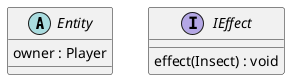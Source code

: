 @startuml entity
abstract class Entity {
    owner : Player
}

interface IEffect{
    effect(Insect) : void
}
@enduml